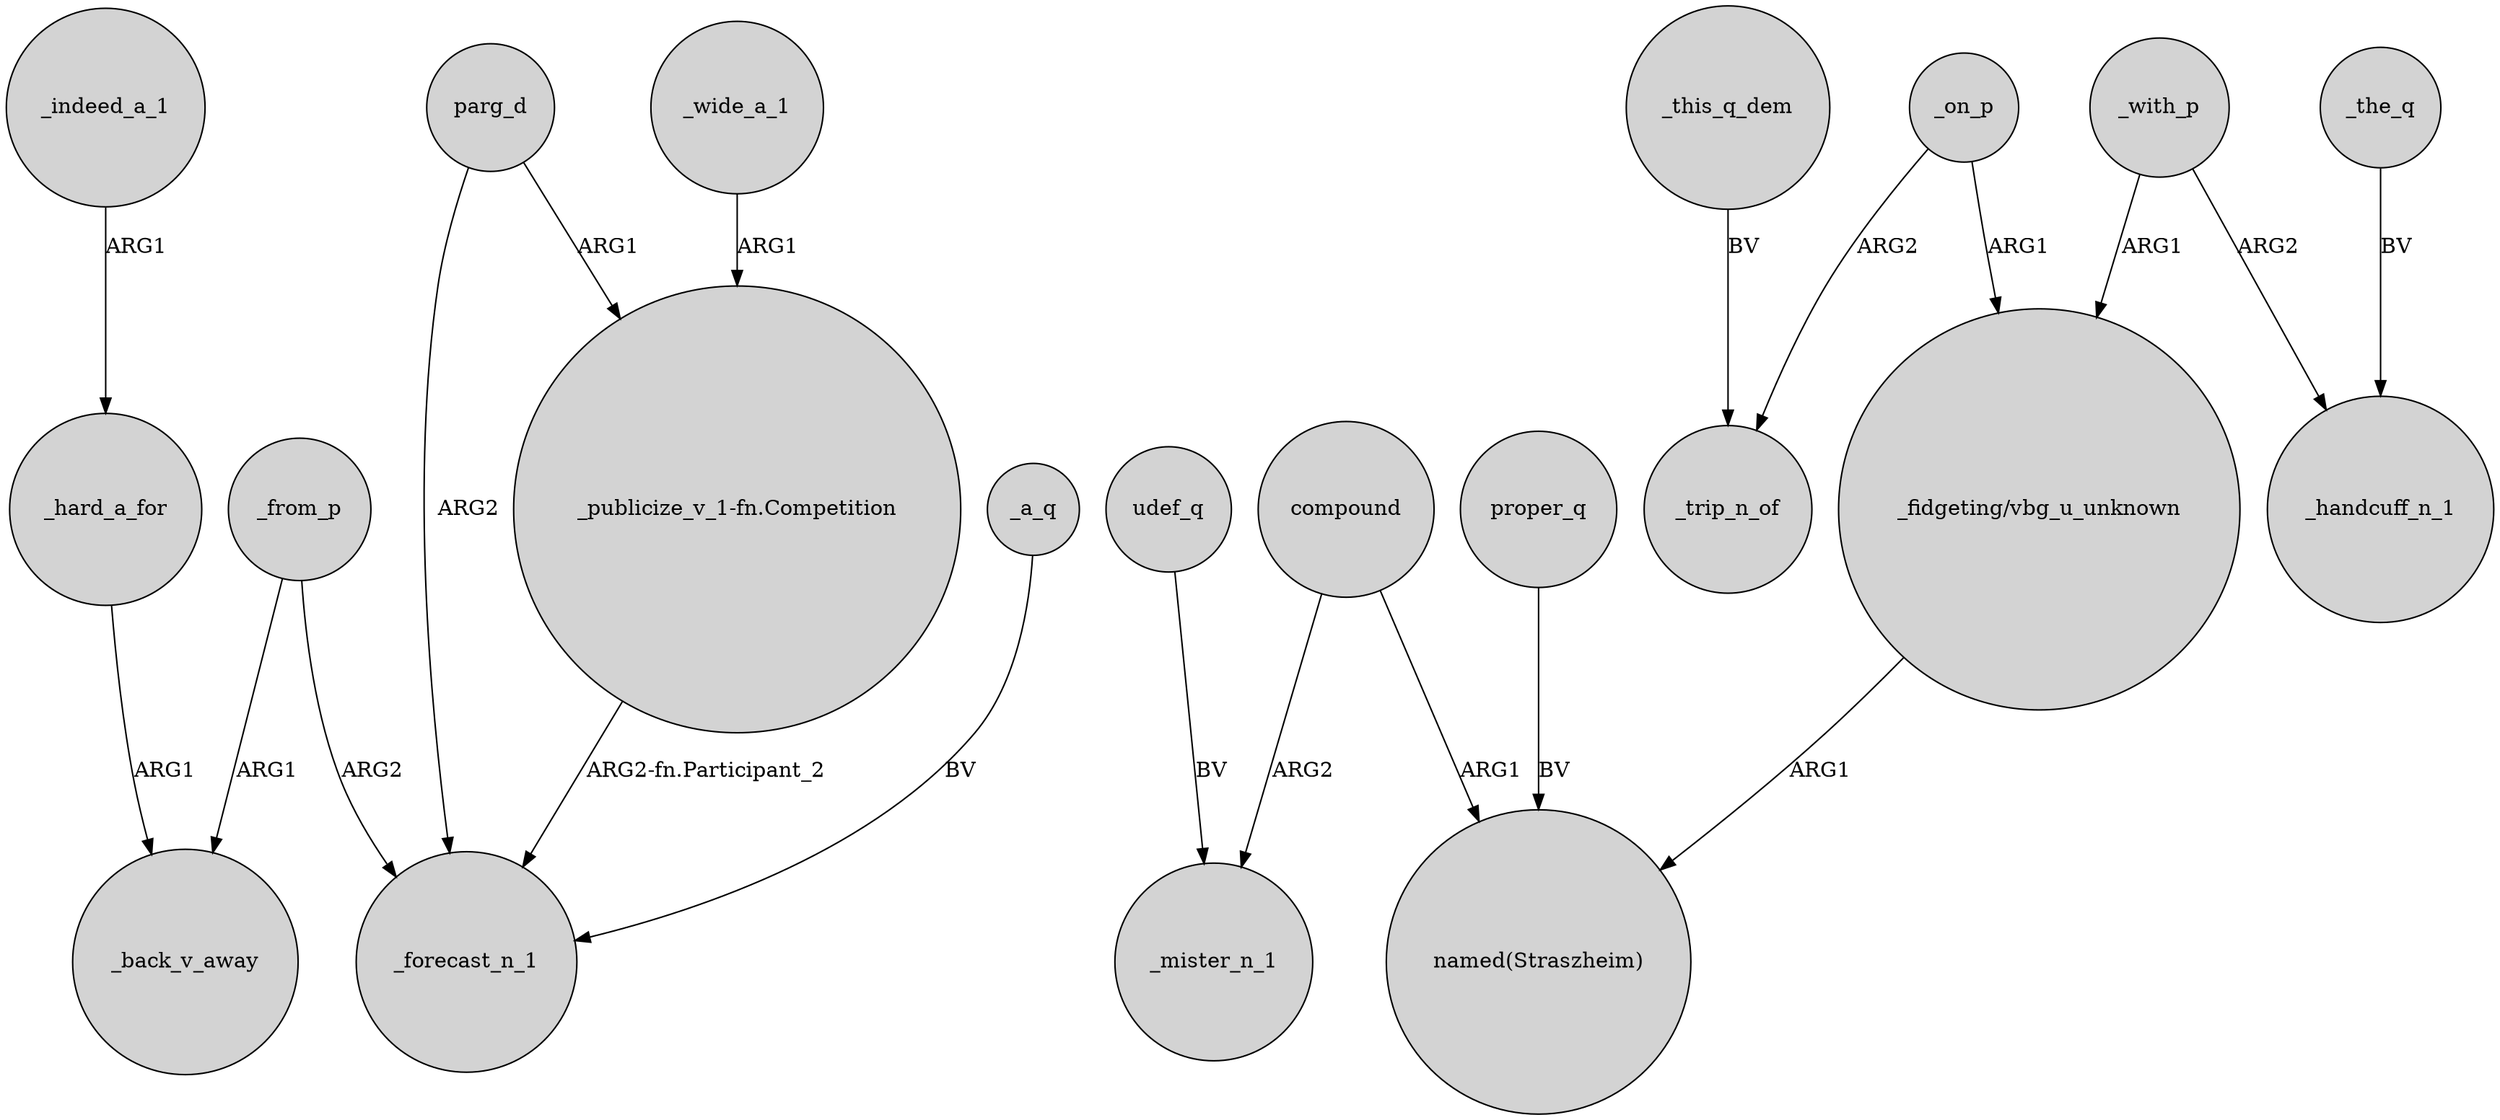 digraph {
	node [shape=circle style=filled]
	_indeed_a_1 -> _hard_a_for [label=ARG1]
	compound -> _mister_n_1 [label=ARG2]
	_this_q_dem -> _trip_n_of [label=BV]
	compound -> "named(Straszheim)" [label=ARG1]
	_the_q -> _handcuff_n_1 [label=BV]
	udef_q -> _mister_n_1 [label=BV]
	_from_p -> _back_v_away [label=ARG1]
	_on_p -> _trip_n_of [label=ARG2]
	proper_q -> "named(Straszheim)" [label=BV]
	_with_p -> _handcuff_n_1 [label=ARG2]
	parg_d -> _forecast_n_1 [label=ARG2]
	"_publicize_v_1-fn.Competition" -> _forecast_n_1 [label="ARG2-fn.Participant_2"]
	_hard_a_for -> _back_v_away [label=ARG1]
	parg_d -> "_publicize_v_1-fn.Competition" [label=ARG1]
	_with_p -> "_fidgeting/vbg_u_unknown" [label=ARG1]
	_from_p -> _forecast_n_1 [label=ARG2]
	"_fidgeting/vbg_u_unknown" -> "named(Straszheim)" [label=ARG1]
	_on_p -> "_fidgeting/vbg_u_unknown" [label=ARG1]
	_a_q -> _forecast_n_1 [label=BV]
	_wide_a_1 -> "_publicize_v_1-fn.Competition" [label=ARG1]
}
